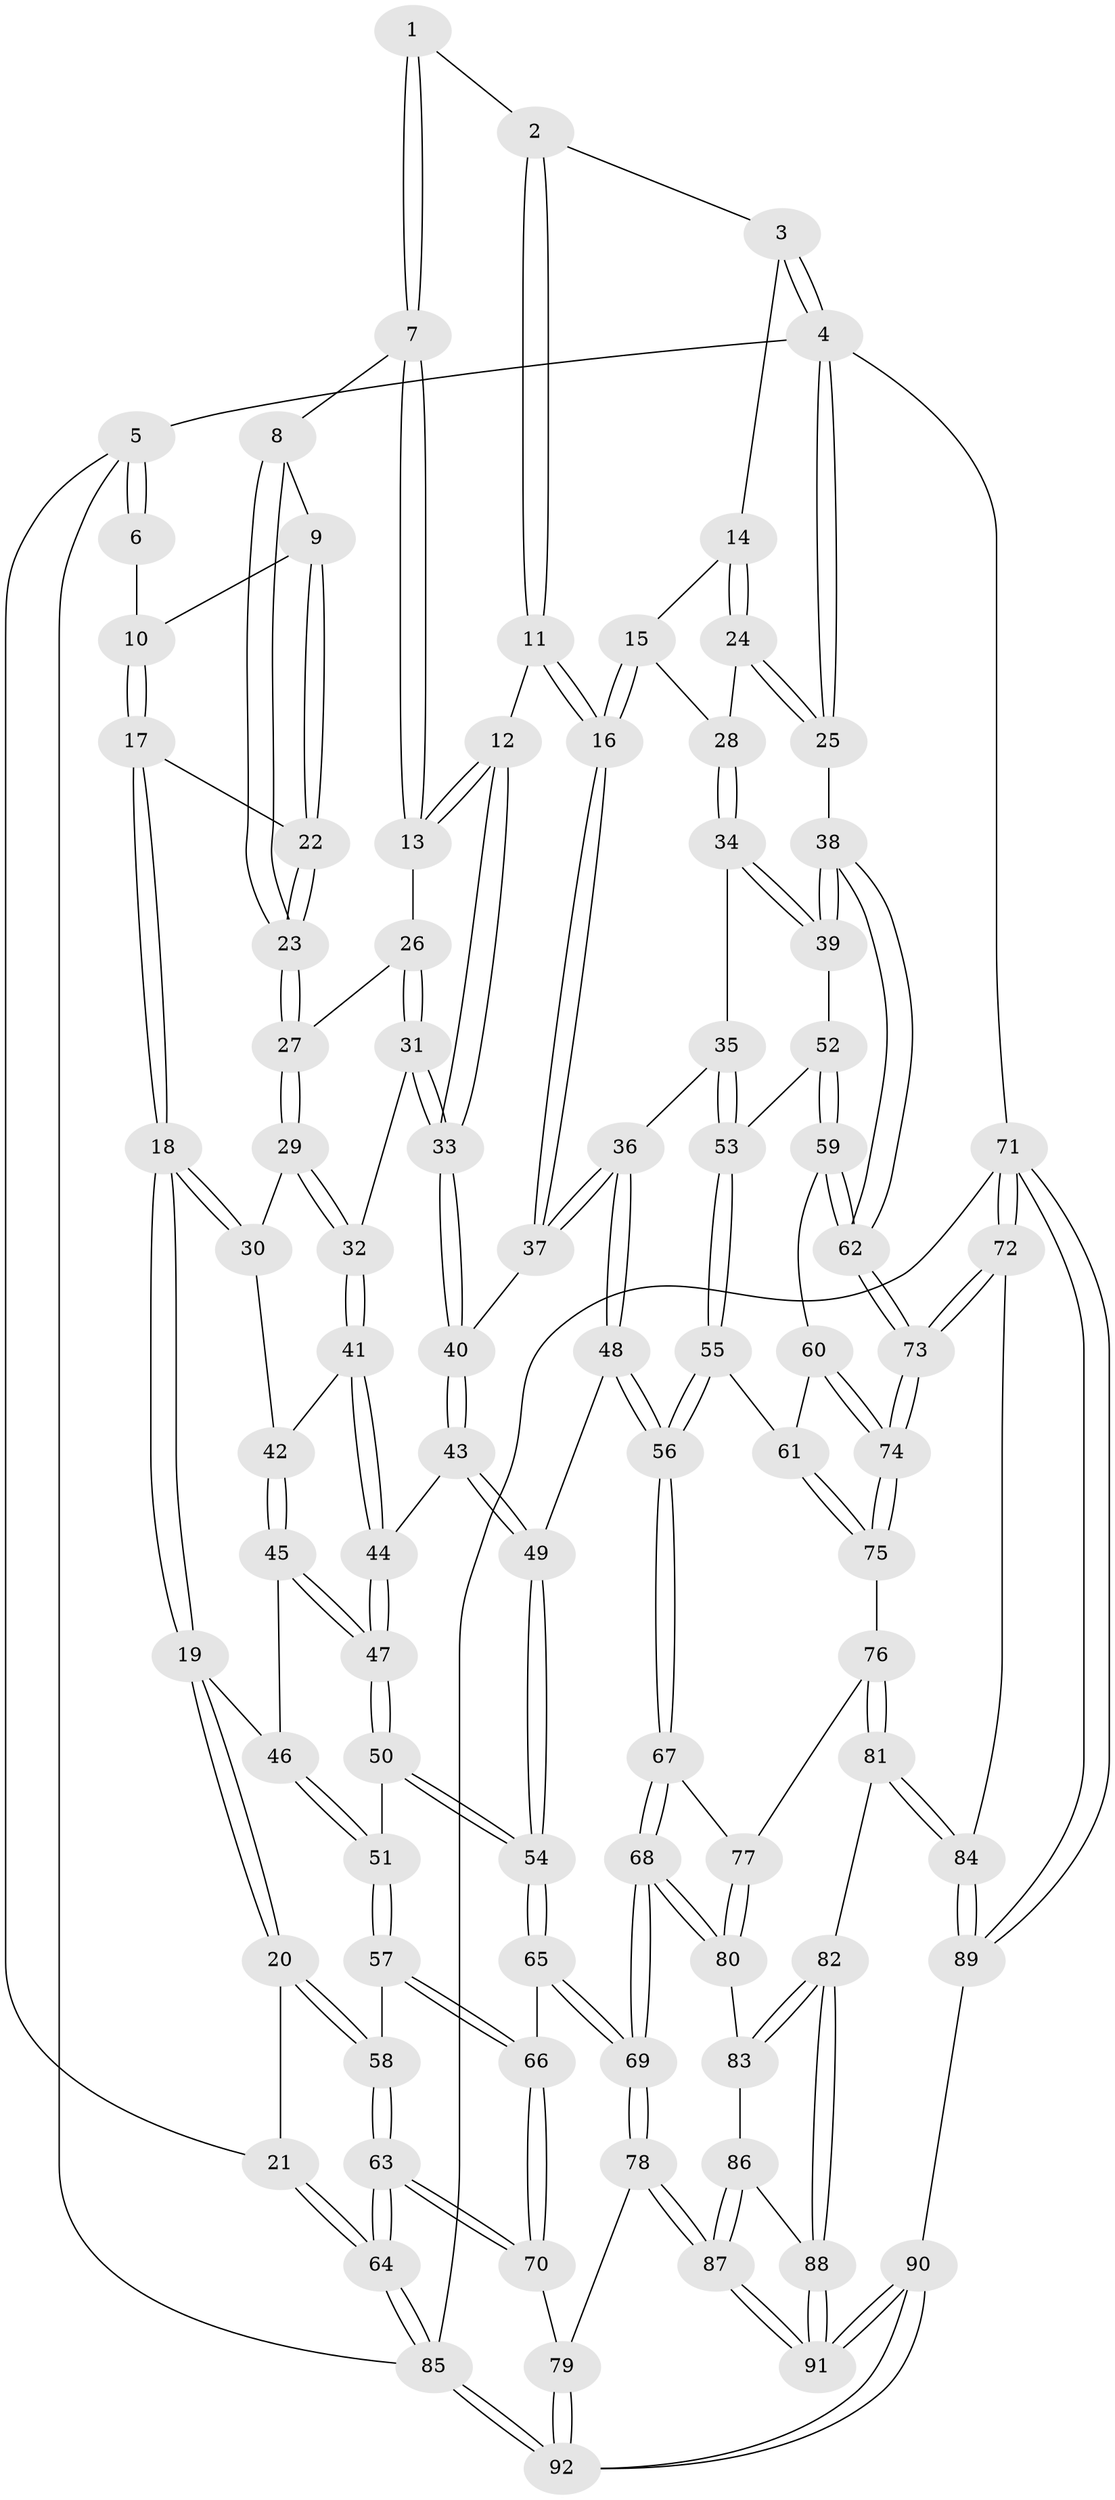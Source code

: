 // coarse degree distribution, {3: 0.09433962264150944, 4: 0.49056603773584906, 5: 0.3018867924528302, 7: 0.018867924528301886, 6: 0.09433962264150944}
// Generated by graph-tools (version 1.1) at 2025/52/02/27/25 19:52:37]
// undirected, 92 vertices, 227 edges
graph export_dot {
graph [start="1"]
  node [color=gray90,style=filled];
  1 [pos="+0.4386262452578302+0"];
  2 [pos="+0.7337440822717534+0"];
  3 [pos="+0.7609316897424179+0"];
  4 [pos="+1+0"];
  5 [pos="+0+0"];
  6 [pos="+0.049566035198126274+0"];
  7 [pos="+0.42197948036853644+0.056178211849116755"];
  8 [pos="+0.39074907641033557+0.06409640893746066"];
  9 [pos="+0.3831630412664198+0.06368370680660407"];
  10 [pos="+0.19551467137910866+0.011783429593900706"];
  11 [pos="+0.5905357208024878+0.1648316845646976"];
  12 [pos="+0.5195800702159992+0.1541702708426002"];
  13 [pos="+0.4822019110495889+0.13761082920223525"];
  14 [pos="+0.8268174620839377+0.07181286676287145"];
  15 [pos="+0.7856582072880699+0.13712280751013797"];
  16 [pos="+0.6651221602259144+0.24490062839174026"];
  17 [pos="+0.194057456475182+0.12918072228598135"];
  18 [pos="+0.07434880778976784+0.23885810592705403"];
  19 [pos="+0+0.27453784359985844"];
  20 [pos="+0+0.2768254265102659"];
  21 [pos="+0+0.2664037914241419"];
  22 [pos="+0.20505561207236583+0.13297164461260436"];
  23 [pos="+0.28687580327218437+0.18079814304377484"];
  24 [pos="+0.9760013546131588+0.14251616748045853"];
  25 [pos="+1+0.0482736575716145"];
  26 [pos="+0.4130064201144358+0.18975665030866062"];
  27 [pos="+0.2962500930345805+0.19477302597212431"];
  28 [pos="+0.9074996386935289+0.23082576064306337"];
  29 [pos="+0.29608212799525707+0.21509546275633695"];
  30 [pos="+0.23675526358044227+0.29691071559839505"];
  31 [pos="+0.36877551984504464+0.3015335978135875"];
  32 [pos="+0.3681344693981775+0.3015477489897303"];
  33 [pos="+0.43162772727718024+0.3420065748395197"];
  34 [pos="+0.8842254354986078+0.29505555494922153"];
  35 [pos="+0.7547008966732661+0.3238886639312133"];
  36 [pos="+0.7013897442339659+0.3179863925215804"];
  37 [pos="+0.6686274663310099+0.25872137060576705"];
  38 [pos="+1+0.4077270097225475"];
  39 [pos="+1+0.3951104682558329"];
  40 [pos="+0.44517183581811515+0.3650582502983388"];
  41 [pos="+0.30810922621039355+0.3349739305947173"];
  42 [pos="+0.25152248614292416+0.31706683932161467"];
  43 [pos="+0.4454253955051181+0.3926579794174005"];
  44 [pos="+0.31510770181942666+0.4240300350219875"];
  45 [pos="+0.22423487678579077+0.381988134954704"];
  46 [pos="+0.16457897243490366+0.4026982785984587"];
  47 [pos="+0.29469419423527804+0.45570819933062945"];
  48 [pos="+0.6607737567812546+0.44814775572128973"];
  49 [pos="+0.4877775646910191+0.4791818206761403"];
  50 [pos="+0.28821258806584354+0.4941959501969717"];
  51 [pos="+0.19307467087806213+0.5017013694289276"];
  52 [pos="+0.9252663110078446+0.45736390930405024"];
  53 [pos="+0.8569326090163164+0.44294298514325714"];
  54 [pos="+0.4024664818585898+0.6253577497460355"];
  55 [pos="+0.7457993049094314+0.5956382259876133"];
  56 [pos="+0.7254118056041213+0.5940626737709768"];
  57 [pos="+0.17189350333671638+0.5197435113630958"];
  58 [pos="+0.12196894353330058+0.5237000127827707"];
  59 [pos="+0.9047836804397911+0.523220838533406"];
  60 [pos="+0.8336995833695641+0.6114186263996146"];
  61 [pos="+0.7589360087705568+0.5994571821485806"];
  62 [pos="+1+0.6687057678414583"];
  63 [pos="+0+0.8424834539533032"];
  64 [pos="+0+0.8448195109445319"];
  65 [pos="+0.4027083120105899+0.6332931118571528"];
  66 [pos="+0.2082301228346339+0.6828884072580662"];
  67 [pos="+0.6532659567367604+0.6820469568796413"];
  68 [pos="+0.5297434345658428+0.7507499553446013"];
  69 [pos="+0.498054590057984+0.7675922057198369"];
  70 [pos="+0.09040280044334205+0.780170723653064"];
  71 [pos="+1+1"];
  72 [pos="+1+0.8504632428883078"];
  73 [pos="+1+0.8213997387514126"];
  74 [pos="+0.9754734989055479+0.7151787036159636"];
  75 [pos="+0.8165415278325681+0.7775186020743075"];
  76 [pos="+0.8071388948612311+0.7865678417220949"];
  77 [pos="+0.7311851913759857+0.7621006798399684"];
  78 [pos="+0.49421490040059163+0.7965600582125343"];
  79 [pos="+0.3350200023689932+0.885314561936169"];
  80 [pos="+0.7385636254072794+0.8316699431933919"];
  81 [pos="+0.8085130655164262+0.874667030304318"];
  82 [pos="+0.7794774262193078+0.8858395386550937"];
  83 [pos="+0.7406825137596931+0.8412948489532234"];
  84 [pos="+0.9093325589286305+0.8978204073686432"];
  85 [pos="+0+1"];
  86 [pos="+0.610314512880717+0.8427523792751414"];
  87 [pos="+0.5126997880194307+0.8291878632029348"];
  88 [pos="+0.7703088815453425+0.8969218388438442"];
  89 [pos="+0.665179926665267+1"];
  90 [pos="+0.633894787585979+1"];
  91 [pos="+0.6313747554348675+1"];
  92 [pos="+0.1973097153891625+1"];
  1 -- 2;
  1 -- 7;
  1 -- 7;
  2 -- 3;
  2 -- 11;
  2 -- 11;
  3 -- 4;
  3 -- 4;
  3 -- 14;
  4 -- 5;
  4 -- 25;
  4 -- 25;
  4 -- 71;
  5 -- 6;
  5 -- 6;
  5 -- 21;
  5 -- 85;
  6 -- 10;
  7 -- 8;
  7 -- 13;
  7 -- 13;
  8 -- 9;
  8 -- 23;
  8 -- 23;
  9 -- 10;
  9 -- 22;
  9 -- 22;
  10 -- 17;
  10 -- 17;
  11 -- 12;
  11 -- 16;
  11 -- 16;
  12 -- 13;
  12 -- 13;
  12 -- 33;
  12 -- 33;
  13 -- 26;
  14 -- 15;
  14 -- 24;
  14 -- 24;
  15 -- 16;
  15 -- 16;
  15 -- 28;
  16 -- 37;
  16 -- 37;
  17 -- 18;
  17 -- 18;
  17 -- 22;
  18 -- 19;
  18 -- 19;
  18 -- 30;
  18 -- 30;
  19 -- 20;
  19 -- 20;
  19 -- 46;
  20 -- 21;
  20 -- 58;
  20 -- 58;
  21 -- 64;
  21 -- 64;
  22 -- 23;
  22 -- 23;
  23 -- 27;
  23 -- 27;
  24 -- 25;
  24 -- 25;
  24 -- 28;
  25 -- 38;
  26 -- 27;
  26 -- 31;
  26 -- 31;
  27 -- 29;
  27 -- 29;
  28 -- 34;
  28 -- 34;
  29 -- 30;
  29 -- 32;
  29 -- 32;
  30 -- 42;
  31 -- 32;
  31 -- 33;
  31 -- 33;
  32 -- 41;
  32 -- 41;
  33 -- 40;
  33 -- 40;
  34 -- 35;
  34 -- 39;
  34 -- 39;
  35 -- 36;
  35 -- 53;
  35 -- 53;
  36 -- 37;
  36 -- 37;
  36 -- 48;
  36 -- 48;
  37 -- 40;
  38 -- 39;
  38 -- 39;
  38 -- 62;
  38 -- 62;
  39 -- 52;
  40 -- 43;
  40 -- 43;
  41 -- 42;
  41 -- 44;
  41 -- 44;
  42 -- 45;
  42 -- 45;
  43 -- 44;
  43 -- 49;
  43 -- 49;
  44 -- 47;
  44 -- 47;
  45 -- 46;
  45 -- 47;
  45 -- 47;
  46 -- 51;
  46 -- 51;
  47 -- 50;
  47 -- 50;
  48 -- 49;
  48 -- 56;
  48 -- 56;
  49 -- 54;
  49 -- 54;
  50 -- 51;
  50 -- 54;
  50 -- 54;
  51 -- 57;
  51 -- 57;
  52 -- 53;
  52 -- 59;
  52 -- 59;
  53 -- 55;
  53 -- 55;
  54 -- 65;
  54 -- 65;
  55 -- 56;
  55 -- 56;
  55 -- 61;
  56 -- 67;
  56 -- 67;
  57 -- 58;
  57 -- 66;
  57 -- 66;
  58 -- 63;
  58 -- 63;
  59 -- 60;
  59 -- 62;
  59 -- 62;
  60 -- 61;
  60 -- 74;
  60 -- 74;
  61 -- 75;
  61 -- 75;
  62 -- 73;
  62 -- 73;
  63 -- 64;
  63 -- 64;
  63 -- 70;
  63 -- 70;
  64 -- 85;
  64 -- 85;
  65 -- 66;
  65 -- 69;
  65 -- 69;
  66 -- 70;
  66 -- 70;
  67 -- 68;
  67 -- 68;
  67 -- 77;
  68 -- 69;
  68 -- 69;
  68 -- 80;
  68 -- 80;
  69 -- 78;
  69 -- 78;
  70 -- 79;
  71 -- 72;
  71 -- 72;
  71 -- 89;
  71 -- 89;
  71 -- 85;
  72 -- 73;
  72 -- 73;
  72 -- 84;
  73 -- 74;
  73 -- 74;
  74 -- 75;
  74 -- 75;
  75 -- 76;
  76 -- 77;
  76 -- 81;
  76 -- 81;
  77 -- 80;
  77 -- 80;
  78 -- 79;
  78 -- 87;
  78 -- 87;
  79 -- 92;
  79 -- 92;
  80 -- 83;
  81 -- 82;
  81 -- 84;
  81 -- 84;
  82 -- 83;
  82 -- 83;
  82 -- 88;
  82 -- 88;
  83 -- 86;
  84 -- 89;
  84 -- 89;
  85 -- 92;
  85 -- 92;
  86 -- 87;
  86 -- 87;
  86 -- 88;
  87 -- 91;
  87 -- 91;
  88 -- 91;
  88 -- 91;
  89 -- 90;
  90 -- 91;
  90 -- 91;
  90 -- 92;
  90 -- 92;
}
